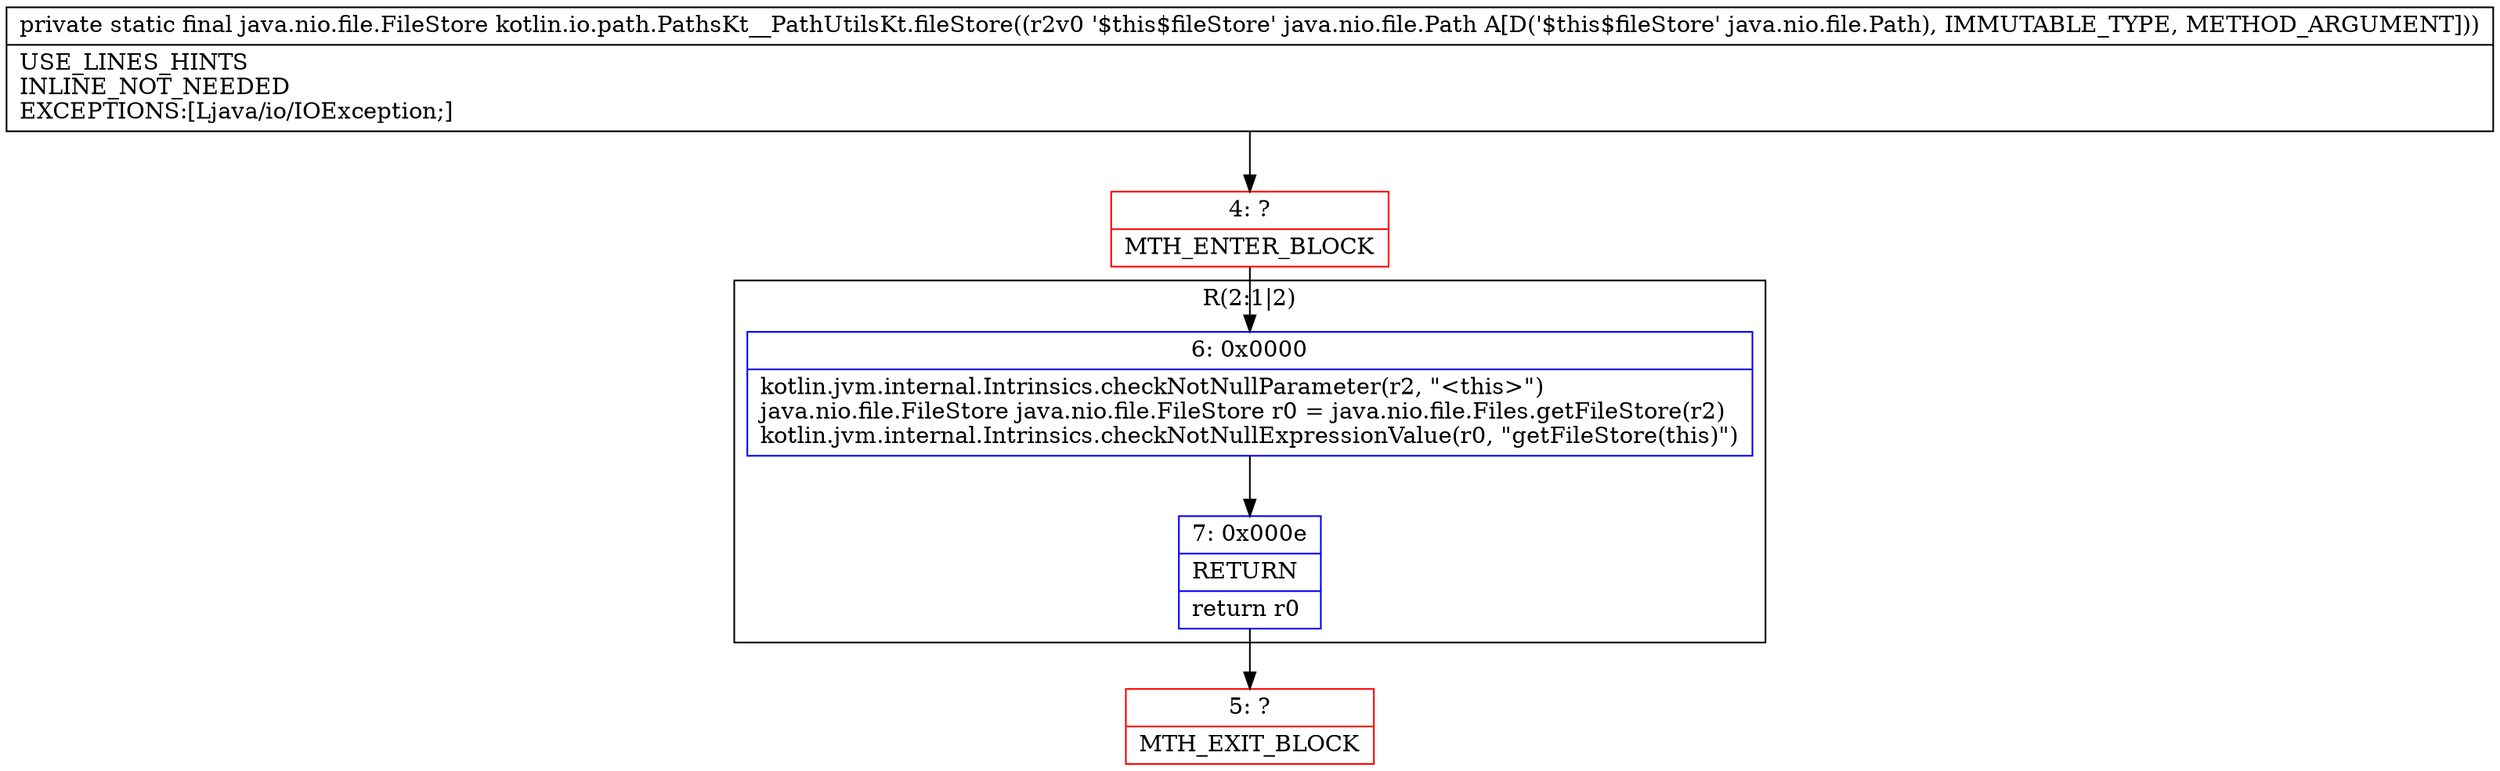 digraph "CFG forkotlin.io.path.PathsKt__PathUtilsKt.fileStore(Ljava\/nio\/file\/Path;)Ljava\/nio\/file\/FileStore;" {
subgraph cluster_Region_2031277815 {
label = "R(2:1|2)";
node [shape=record,color=blue];
Node_6 [shape=record,label="{6\:\ 0x0000|kotlin.jvm.internal.Intrinsics.checkNotNullParameter(r2, \"\<this\>\")\ljava.nio.file.FileStore java.nio.file.FileStore r0 = java.nio.file.Files.getFileStore(r2)\lkotlin.jvm.internal.Intrinsics.checkNotNullExpressionValue(r0, \"getFileStore(this)\")\l}"];
Node_7 [shape=record,label="{7\:\ 0x000e|RETURN\l|return r0\l}"];
}
Node_4 [shape=record,color=red,label="{4\:\ ?|MTH_ENTER_BLOCK\l}"];
Node_5 [shape=record,color=red,label="{5\:\ ?|MTH_EXIT_BLOCK\l}"];
MethodNode[shape=record,label="{private static final java.nio.file.FileStore kotlin.io.path.PathsKt__PathUtilsKt.fileStore((r2v0 '$this$fileStore' java.nio.file.Path A[D('$this$fileStore' java.nio.file.Path), IMMUTABLE_TYPE, METHOD_ARGUMENT]))  | USE_LINES_HINTS\lINLINE_NOT_NEEDED\lEXCEPTIONS:[Ljava\/io\/IOException;]\l}"];
MethodNode -> Node_4;Node_6 -> Node_7;
Node_7 -> Node_5;
Node_4 -> Node_6;
}

